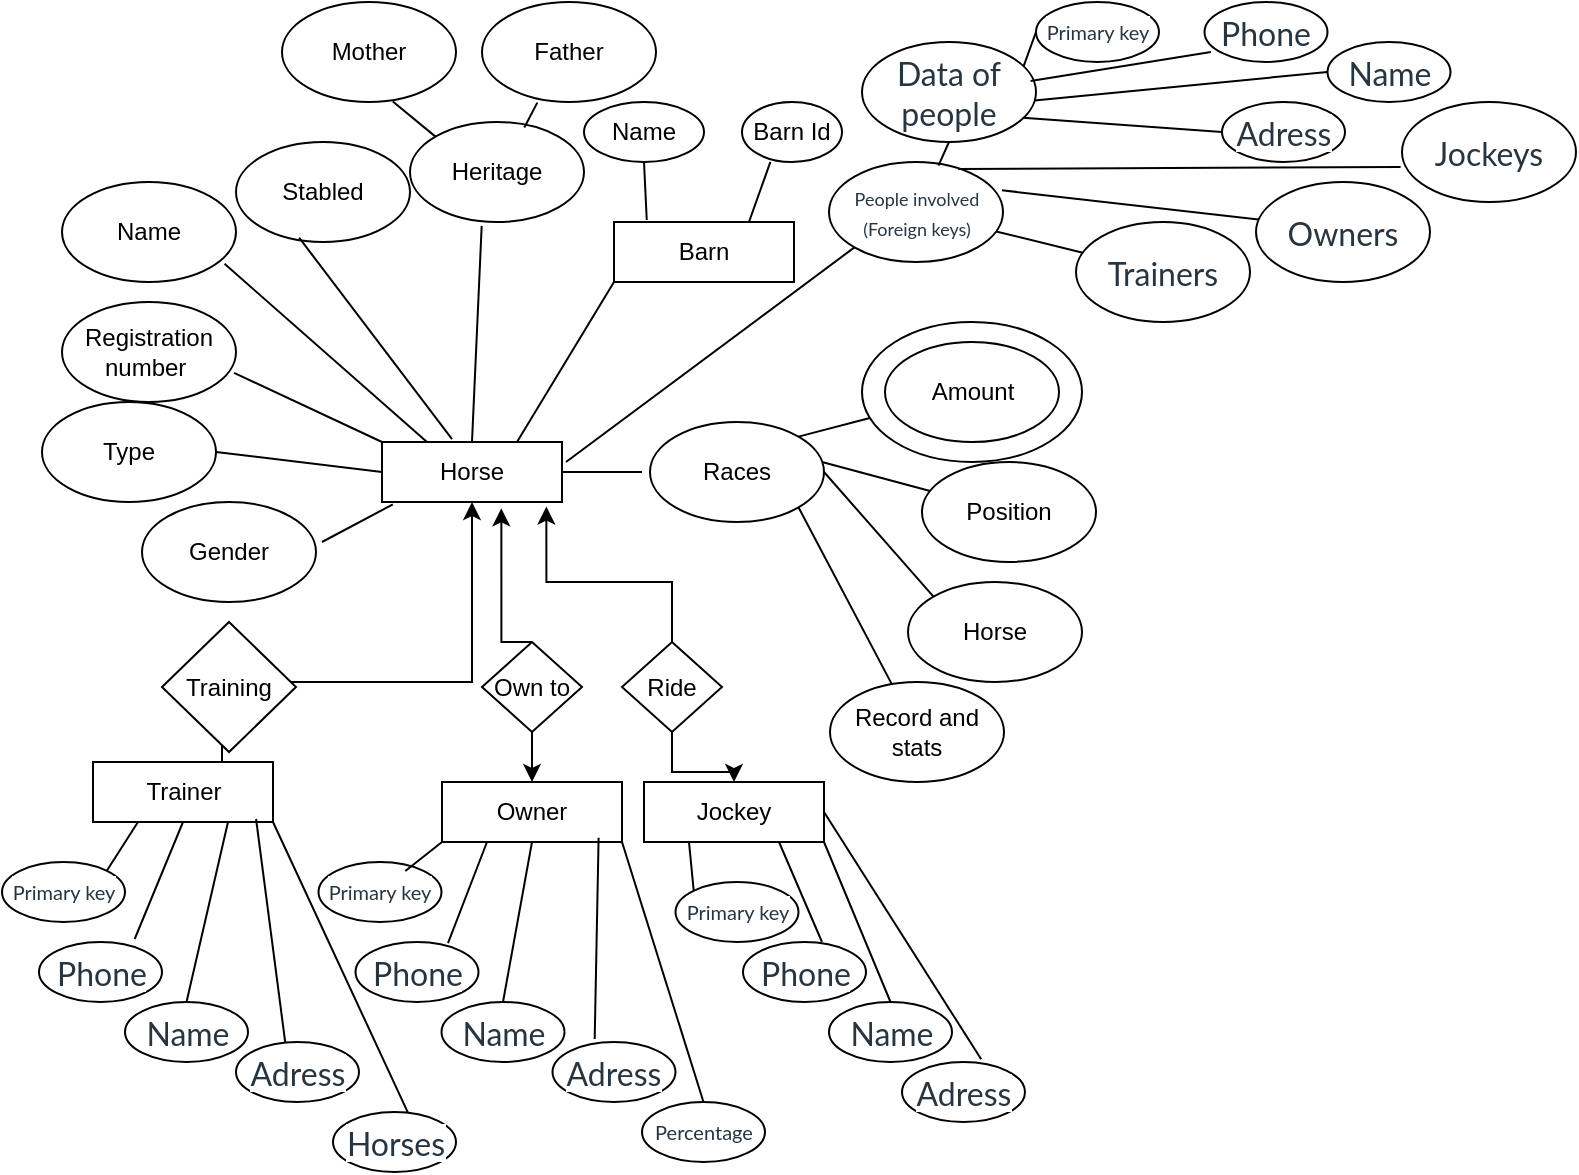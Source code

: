 <mxfile version="28.2.4">
  <diagram name="Page-1" id="LZUe1-znOdfvzBwdCiAk">
    <mxGraphModel dx="1235" dy="760" grid="1" gridSize="10" guides="1" tooltips="1" connect="1" arrows="1" fold="1" page="1" pageScale="1" pageWidth="827" pageHeight="1169" math="0" shadow="0">
      <root>
        <mxCell id="0" />
        <mxCell id="1" parent="0" />
        <mxCell id="oCExeXO8_PA0Ds2FLqin-16" value="Horse" style="rounded=0;whiteSpace=wrap;html=1;" vertex="1" parent="1">
          <mxGeometry x="190" y="220" width="90" height="30" as="geometry" />
        </mxCell>
        <mxCell id="oCExeXO8_PA0Ds2FLqin-17" value="Registration number&amp;nbsp;" style="ellipse;whiteSpace=wrap;html=1;" vertex="1" parent="1">
          <mxGeometry x="30" y="150" width="87" height="50" as="geometry" />
        </mxCell>
        <mxCell id="oCExeXO8_PA0Ds2FLqin-21" value="Type" style="ellipse;whiteSpace=wrap;html=1;" vertex="1" parent="1">
          <mxGeometry x="20" y="200" width="87" height="50" as="geometry" />
        </mxCell>
        <mxCell id="oCExeXO8_PA0Ds2FLqin-22" value="Name" style="ellipse;whiteSpace=wrap;html=1;" vertex="1" parent="1">
          <mxGeometry x="30" y="90" width="87" height="50" as="geometry" />
        </mxCell>
        <mxCell id="oCExeXO8_PA0Ds2FLqin-23" value="Gender" style="ellipse;whiteSpace=wrap;html=1;" vertex="1" parent="1">
          <mxGeometry x="70" y="250" width="87" height="50" as="geometry" />
        </mxCell>
        <mxCell id="oCExeXO8_PA0Ds2FLqin-26" value="Heritage" style="ellipse;whiteSpace=wrap;html=1;" vertex="1" parent="1">
          <mxGeometry x="204" y="60" width="87" height="50" as="geometry" />
        </mxCell>
        <mxCell id="oCExeXO8_PA0Ds2FLqin-67" value="" style="edgeStyle=orthogonalEdgeStyle;rounded=0;orthogonalLoop=1;jettySize=auto;html=1;entryX=0.5;entryY=1;entryDx=0;entryDy=0;" edge="1" parent="1" source="oCExeXO8_PA0Ds2FLqin-27" target="oCExeXO8_PA0Ds2FLqin-16">
          <mxGeometry relative="1" as="geometry">
            <Array as="points">
              <mxPoint x="110" y="340" />
              <mxPoint x="235" y="340" />
            </Array>
          </mxGeometry>
        </mxCell>
        <mxCell id="oCExeXO8_PA0Ds2FLqin-27" value="Trainer" style="rounded=0;whiteSpace=wrap;html=1;" vertex="1" parent="1">
          <mxGeometry x="45.5" y="380" width="90" height="30" as="geometry" />
        </mxCell>
        <mxCell id="oCExeXO8_PA0Ds2FLqin-28" value="Mother" style="ellipse;whiteSpace=wrap;html=1;" vertex="1" parent="1">
          <mxGeometry x="140" width="87" height="50" as="geometry" />
        </mxCell>
        <mxCell id="oCExeXO8_PA0Ds2FLqin-29" value="Father" style="ellipse;whiteSpace=wrap;html=1;" vertex="1" parent="1">
          <mxGeometry x="240" width="87" height="50" as="geometry" />
        </mxCell>
        <mxCell id="oCExeXO8_PA0Ds2FLqin-30" value="Stabled" style="ellipse;whiteSpace=wrap;html=1;" vertex="1" parent="1">
          <mxGeometry x="117" y="70" width="87" height="50" as="geometry" />
        </mxCell>
        <mxCell id="oCExeXO8_PA0Ds2FLqin-32" value="Name" style="ellipse;whiteSpace=wrap;html=1;" vertex="1" parent="1">
          <mxGeometry x="291" y="50" width="60" height="30" as="geometry" />
        </mxCell>
        <mxCell id="oCExeXO8_PA0Ds2FLqin-33" value="Barn Id" style="ellipse;whiteSpace=wrap;html=1;" vertex="1" parent="1">
          <mxGeometry x="370" y="50" width="50" height="30" as="geometry" />
        </mxCell>
        <mxCell id="oCExeXO8_PA0Ds2FLqin-34" value="&lt;span style=&quot;color: rgb(39, 53, 64); font-family: &amp;quot;Lato Extended&amp;quot;, Lato, &amp;quot;Helvetica Neue&amp;quot;, Helvetica, Arial, sans-serif; text-align: start; background-color: rgb(255, 255, 255); line-height: 0%;&quot;&gt;&lt;font style=&quot;font-size: 9px;&quot;&gt;People involved (Foreign keys)&lt;/font&gt;&lt;/span&gt;" style="ellipse;whiteSpace=wrap;html=1;" vertex="1" parent="1">
          <mxGeometry x="413.5" y="80" width="87" height="50" as="geometry" />
        </mxCell>
        <mxCell id="oCExeXO8_PA0Ds2FLqin-35" value="&lt;span style=&quot;color: rgb(39, 53, 64); font-family: &amp;quot;Lato Extended&amp;quot;, Lato, &amp;quot;Helvetica Neue&amp;quot;, Helvetica, Arial, sans-serif; font-size: 16px; text-align: start; background-color: rgb(255, 255, 255);&quot;&gt;Jockeys&lt;/span&gt;" style="ellipse;whiteSpace=wrap;html=1;" vertex="1" parent="1">
          <mxGeometry x="700" y="50" width="87" height="50" as="geometry" />
        </mxCell>
        <mxCell id="oCExeXO8_PA0Ds2FLqin-36" value="&lt;span style=&quot;color: rgb(39, 53, 64); font-family: &amp;quot;Lato Extended&amp;quot;, Lato, &amp;quot;Helvetica Neue&amp;quot;, Helvetica, Arial, sans-serif; font-size: 16px; text-align: start; background-color: rgb(255, 255, 255);&quot;&gt;Owners&lt;/span&gt;" style="ellipse;whiteSpace=wrap;html=1;" vertex="1" parent="1">
          <mxGeometry x="627" y="90" width="87" height="50" as="geometry" />
        </mxCell>
        <mxCell id="oCExeXO8_PA0Ds2FLqin-37" value="&lt;span style=&quot;color: rgb(39, 53, 64); font-family: &amp;quot;Lato Extended&amp;quot;, Lato, &amp;quot;Helvetica Neue&amp;quot;, Helvetica, Arial, sans-serif; font-size: 16px; text-align: start; background-color: rgb(255, 255, 255);&quot;&gt;Trainers&lt;/span&gt;" style="ellipse;whiteSpace=wrap;html=1;" vertex="1" parent="1">
          <mxGeometry x="537" y="110" width="87" height="50" as="geometry" />
        </mxCell>
        <mxCell id="oCExeXO8_PA0Ds2FLqin-38" value="&lt;span style=&quot;color: rgb(39, 53, 64); font-family: &amp;quot;Lato Extended&amp;quot;, Lato, &amp;quot;Helvetica Neue&amp;quot;, Helvetica, Arial, sans-serif; font-size: 16px; text-align: start; background-color: rgb(255, 255, 255);&quot;&gt;Data of people&lt;/span&gt;" style="ellipse;whiteSpace=wrap;html=1;" vertex="1" parent="1">
          <mxGeometry x="430" y="20" width="87" height="50" as="geometry" />
        </mxCell>
        <mxCell id="oCExeXO8_PA0Ds2FLqin-40" value="" style="endArrow=none;html=1;rounded=0;entryX=0.06;entryY=1.04;entryDx=0;entryDy=0;entryPerimeter=0;" edge="1" parent="1" target="oCExeXO8_PA0Ds2FLqin-16">
          <mxGeometry width="50" height="50" relative="1" as="geometry">
            <mxPoint x="160" y="270" as="sourcePoint" />
            <mxPoint x="230" y="270" as="targetPoint" />
          </mxGeometry>
        </mxCell>
        <mxCell id="oCExeXO8_PA0Ds2FLqin-41" value="" style="endArrow=none;html=1;rounded=0;entryX=0;entryY=0.5;entryDx=0;entryDy=0;exitX=1;exitY=0.5;exitDx=0;exitDy=0;" edge="1" parent="1" source="oCExeXO8_PA0Ds2FLqin-21" target="oCExeXO8_PA0Ds2FLqin-16">
          <mxGeometry width="50" height="50" relative="1" as="geometry">
            <mxPoint x="170" y="280" as="sourcePoint" />
            <mxPoint x="205" y="261" as="targetPoint" />
          </mxGeometry>
        </mxCell>
        <mxCell id="oCExeXO8_PA0Ds2FLqin-42" value="" style="endArrow=none;html=1;rounded=0;entryX=0;entryY=0;entryDx=0;entryDy=0;exitX=0.989;exitY=0.708;exitDx=0;exitDy=0;exitPerimeter=0;" edge="1" parent="1" source="oCExeXO8_PA0Ds2FLqin-17" target="oCExeXO8_PA0Ds2FLqin-16">
          <mxGeometry width="50" height="50" relative="1" as="geometry">
            <mxPoint x="117" y="235" as="sourcePoint" />
            <mxPoint x="200" y="245" as="targetPoint" />
          </mxGeometry>
        </mxCell>
        <mxCell id="oCExeXO8_PA0Ds2FLqin-43" value="" style="endArrow=none;html=1;rounded=0;entryX=0.25;entryY=0;entryDx=0;entryDy=0;exitX=0.934;exitY=0.818;exitDx=0;exitDy=0;exitPerimeter=0;" edge="1" parent="1" source="oCExeXO8_PA0Ds2FLqin-22" target="oCExeXO8_PA0Ds2FLqin-16">
          <mxGeometry width="50" height="50" relative="1" as="geometry">
            <mxPoint x="126" y="195" as="sourcePoint" />
            <mxPoint x="200" y="230" as="targetPoint" />
          </mxGeometry>
        </mxCell>
        <mxCell id="oCExeXO8_PA0Ds2FLqin-44" value="" style="endArrow=none;html=1;rounded=0;entryX=0.389;entryY=-0.047;entryDx=0;entryDy=0;exitX=0.363;exitY=0.957;exitDx=0;exitDy=0;exitPerimeter=0;entryPerimeter=0;" edge="1" parent="1" source="oCExeXO8_PA0Ds2FLqin-30" target="oCExeXO8_PA0Ds2FLqin-16">
          <mxGeometry width="50" height="50" relative="1" as="geometry">
            <mxPoint x="121" y="141" as="sourcePoint" />
            <mxPoint x="223" y="230" as="targetPoint" />
          </mxGeometry>
        </mxCell>
        <mxCell id="oCExeXO8_PA0Ds2FLqin-45" value="" style="endArrow=none;html=1;rounded=0;entryX=0.5;entryY=0;entryDx=0;entryDy=0;exitX=0.412;exitY=1.039;exitDx=0;exitDy=0;exitPerimeter=0;" edge="1" parent="1" source="oCExeXO8_PA0Ds2FLqin-26" target="oCExeXO8_PA0Ds2FLqin-16">
          <mxGeometry width="50" height="50" relative="1" as="geometry">
            <mxPoint x="159" y="128" as="sourcePoint" />
            <mxPoint x="235" y="229" as="targetPoint" />
          </mxGeometry>
        </mxCell>
        <mxCell id="oCExeXO8_PA0Ds2FLqin-47" value="" style="endArrow=none;html=1;rounded=0;entryX=0.637;entryY=0.994;entryDx=0;entryDy=0;exitX=0;exitY=0;exitDx=0;exitDy=0;entryPerimeter=0;" edge="1" parent="1" source="oCExeXO8_PA0Ds2FLqin-26" target="oCExeXO8_PA0Ds2FLqin-28">
          <mxGeometry width="50" height="50" relative="1" as="geometry">
            <mxPoint x="250" y="122" as="sourcePoint" />
            <mxPoint x="245" y="230" as="targetPoint" />
          </mxGeometry>
        </mxCell>
        <mxCell id="oCExeXO8_PA0Ds2FLqin-48" value="" style="endArrow=none;html=1;rounded=0;entryX=0.318;entryY=1.006;entryDx=0;entryDy=0;exitX=0.657;exitY=0.055;exitDx=0;exitDy=0;entryPerimeter=0;exitPerimeter=0;" edge="1" parent="1" source="oCExeXO8_PA0Ds2FLqin-26" target="oCExeXO8_PA0Ds2FLqin-29">
          <mxGeometry width="50" height="50" relative="1" as="geometry">
            <mxPoint x="227" y="77" as="sourcePoint" />
            <mxPoint x="205" y="60" as="targetPoint" />
          </mxGeometry>
        </mxCell>
        <mxCell id="oCExeXO8_PA0Ds2FLqin-49" value="" style="endArrow=none;html=1;rounded=0;entryX=0.629;entryY=0.037;entryDx=0;entryDy=0;exitX=0.5;exitY=1;exitDx=0;exitDy=0;entryPerimeter=0;" edge="1" parent="1" source="oCExeXO8_PA0Ds2FLqin-38" target="oCExeXO8_PA0Ds2FLqin-34">
          <mxGeometry width="50" height="50" relative="1" as="geometry">
            <mxPoint x="271" y="73" as="sourcePoint" />
            <mxPoint x="278" y="60" as="targetPoint" />
          </mxGeometry>
        </mxCell>
        <mxCell id="oCExeXO8_PA0Ds2FLqin-50" value="" style="endArrow=none;html=1;rounded=0;entryX=0.742;entryY=0.07;entryDx=0;entryDy=0;exitX=-0.008;exitY=0.65;exitDx=0;exitDy=0;entryPerimeter=0;exitPerimeter=0;" edge="1" parent="1" source="oCExeXO8_PA0Ds2FLqin-35" target="oCExeXO8_PA0Ds2FLqin-34">
          <mxGeometry width="50" height="50" relative="1" as="geometry">
            <mxPoint x="440" y="70" as="sourcePoint" />
            <mxPoint x="451" y="89" as="targetPoint" />
          </mxGeometry>
        </mxCell>
        <mxCell id="oCExeXO8_PA0Ds2FLqin-51" value="" style="endArrow=none;html=1;rounded=0;entryX=0.994;entryY=0.283;entryDx=0;entryDy=0;exitX=0.014;exitY=0.374;exitDx=0;exitDy=0;entryPerimeter=0;exitPerimeter=0;" edge="1" parent="1" source="oCExeXO8_PA0Ds2FLqin-36" target="oCExeXO8_PA0Ds2FLqin-34">
          <mxGeometry width="50" height="50" relative="1" as="geometry">
            <mxPoint x="497" y="69" as="sourcePoint" />
            <mxPoint x="488" y="94" as="targetPoint" />
          </mxGeometry>
        </mxCell>
        <mxCell id="oCExeXO8_PA0Ds2FLqin-52" value="" style="endArrow=none;html=1;rounded=0;" edge="1" parent="1" source="oCExeXO8_PA0Ds2FLqin-37" target="oCExeXO8_PA0Ds2FLqin-34">
          <mxGeometry width="50" height="50" relative="1" as="geometry">
            <mxPoint x="559" y="83" as="sourcePoint" />
            <mxPoint x="510" y="104" as="targetPoint" />
          </mxGeometry>
        </mxCell>
        <mxCell id="oCExeXO8_PA0Ds2FLqin-53" value="&lt;span style=&quot;color: rgb(39, 53, 64); font-family: &amp;quot;Lato Extended&amp;quot;, Lato, &amp;quot;Helvetica Neue&amp;quot;, Helvetica, Arial, sans-serif; font-size: 16px; text-align: start; background-color: rgb(255, 255, 255);&quot;&gt;Phone&lt;/span&gt;" style="ellipse;whiteSpace=wrap;html=1;" vertex="1" parent="1">
          <mxGeometry x="601.25" width="61.5" height="30" as="geometry" />
        </mxCell>
        <mxCell id="oCExeXO8_PA0Ds2FLqin-54" value="&lt;span style=&quot;color: rgb(39, 53, 64); font-family: &amp;quot;Lato Extended&amp;quot;, Lato, &amp;quot;Helvetica Neue&amp;quot;, Helvetica, Arial, sans-serif; font-size: 16px; text-align: start; background-color: rgb(255, 255, 255);&quot;&gt;Name&lt;/span&gt;" style="ellipse;whiteSpace=wrap;html=1;" vertex="1" parent="1">
          <mxGeometry x="662.75" y="20" width="61.5" height="30" as="geometry" />
        </mxCell>
        <mxCell id="oCExeXO8_PA0Ds2FLqin-55" value="&lt;span style=&quot;color: rgb(39, 53, 64); font-family: &amp;quot;Lato Extended&amp;quot;, Lato, &amp;quot;Helvetica Neue&amp;quot;, Helvetica, Arial, sans-serif; font-size: 16px; text-align: start; background-color: rgb(255, 255, 255);&quot;&gt;Adress&lt;/span&gt;" style="ellipse;whiteSpace=wrap;html=1;" vertex="1" parent="1">
          <mxGeometry x="610" y="50" width="61.5" height="30" as="geometry" />
        </mxCell>
        <mxCell id="oCExeXO8_PA0Ds2FLqin-56" value="&lt;span style=&quot;color: rgb(39, 53, 64); font-family: &amp;quot;Lato Extended&amp;quot;, Lato, &amp;quot;Helvetica Neue&amp;quot;, Helvetica, Arial, sans-serif; text-align: start; background-color: rgb(255, 255, 255);&quot;&gt;&lt;font style=&quot;font-size: 10px;&quot;&gt;Primary key&lt;/font&gt;&lt;/span&gt;" style="ellipse;whiteSpace=wrap;html=1;" vertex="1" parent="1">
          <mxGeometry x="517" width="61.5" height="30" as="geometry" />
        </mxCell>
        <mxCell id="oCExeXO8_PA0Ds2FLqin-57" value="" style="endArrow=none;html=1;rounded=0;entryX=0.929;entryY=0.241;entryDx=0;entryDy=0;exitX=0;exitY=0.5;exitDx=0;exitDy=0;entryPerimeter=0;" edge="1" parent="1" source="oCExeXO8_PA0Ds2FLqin-56" target="oCExeXO8_PA0Ds2FLqin-38">
          <mxGeometry width="50" height="50" relative="1" as="geometry">
            <mxPoint x="709" y="93" as="sourcePoint" />
            <mxPoint x="488" y="93" as="targetPoint" />
          </mxGeometry>
        </mxCell>
        <mxCell id="oCExeXO8_PA0Ds2FLqin-58" value="" style="endArrow=none;html=1;rounded=0;entryX=0.969;entryY=0.39;entryDx=0;entryDy=0;exitX=0.052;exitY=0.835;exitDx=0;exitDy=0;entryPerimeter=0;exitPerimeter=0;" edge="1" parent="1" source="oCExeXO8_PA0Ds2FLqin-53" target="oCExeXO8_PA0Ds2FLqin-38">
          <mxGeometry width="50" height="50" relative="1" as="geometry">
            <mxPoint x="527" y="25" as="sourcePoint" />
            <mxPoint x="521" y="42" as="targetPoint" />
          </mxGeometry>
        </mxCell>
        <mxCell id="oCExeXO8_PA0Ds2FLqin-59" value="" style="endArrow=none;html=1;rounded=0;entryX=0.991;entryY=0.585;entryDx=0;entryDy=0;exitX=0;exitY=0.5;exitDx=0;exitDy=0;entryPerimeter=0;" edge="1" parent="1" source="oCExeXO8_PA0Ds2FLqin-54" target="oCExeXO8_PA0Ds2FLqin-38">
          <mxGeometry width="50" height="50" relative="1" as="geometry">
            <mxPoint x="614" y="35" as="sourcePoint" />
            <mxPoint x="524" y="50" as="targetPoint" />
          </mxGeometry>
        </mxCell>
        <mxCell id="oCExeXO8_PA0Ds2FLqin-60" value="" style="endArrow=none;html=1;rounded=0;entryX=0.924;entryY=0.757;entryDx=0;entryDy=0;exitX=0;exitY=0.5;exitDx=0;exitDy=0;entryPerimeter=0;" edge="1" parent="1" source="oCExeXO8_PA0Ds2FLqin-55" target="oCExeXO8_PA0Ds2FLqin-38">
          <mxGeometry width="50" height="50" relative="1" as="geometry">
            <mxPoint x="673" y="45" as="sourcePoint" />
            <mxPoint x="526" y="59" as="targetPoint" />
          </mxGeometry>
        </mxCell>
        <mxCell id="oCExeXO8_PA0Ds2FLqin-61" value="&lt;span style=&quot;color: rgb(39, 53, 64); font-family: &amp;quot;Lato Extended&amp;quot;, Lato, &amp;quot;Helvetica Neue&amp;quot;, Helvetica, Arial, sans-serif; text-align: start; background-color: rgb(255, 255, 255);&quot;&gt;&lt;font style=&quot;font-size: 10px;&quot;&gt;Primary key&lt;/font&gt;&lt;/span&gt;" style="ellipse;whiteSpace=wrap;html=1;" vertex="1" parent="1">
          <mxGeometry y="430" width="61.5" height="30" as="geometry" />
        </mxCell>
        <mxCell id="oCExeXO8_PA0Ds2FLqin-62" value="&lt;span style=&quot;color: rgb(39, 53, 64); font-family: &amp;quot;Lato Extended&amp;quot;, Lato, &amp;quot;Helvetica Neue&amp;quot;, Helvetica, Arial, sans-serif; font-size: 16px; text-align: start; background-color: rgb(255, 255, 255);&quot;&gt;Phone&lt;/span&gt;" style="ellipse;whiteSpace=wrap;html=1;" vertex="1" parent="1">
          <mxGeometry x="18.5" y="470" width="61.5" height="30" as="geometry" />
        </mxCell>
        <mxCell id="oCExeXO8_PA0Ds2FLqin-63" value="&lt;span style=&quot;color: rgb(39, 53, 64); font-family: &amp;quot;Lato Extended&amp;quot;, Lato, &amp;quot;Helvetica Neue&amp;quot;, Helvetica, Arial, sans-serif; font-size: 16px; text-align: start; background-color: rgb(255, 255, 255);&quot;&gt;Name&lt;/span&gt;" style="ellipse;whiteSpace=wrap;html=1;" vertex="1" parent="1">
          <mxGeometry x="61.5" y="500" width="61.5" height="30" as="geometry" />
        </mxCell>
        <mxCell id="oCExeXO8_PA0Ds2FLqin-64" value="&lt;span style=&quot;color: rgb(39, 53, 64); font-family: &amp;quot;Lato Extended&amp;quot;, Lato, &amp;quot;Helvetica Neue&amp;quot;, Helvetica, Arial, sans-serif; font-size: 16px; text-align: start; background-color: rgb(255, 255, 255);&quot;&gt;Adress&lt;/span&gt;" style="ellipse;whiteSpace=wrap;html=1;" vertex="1" parent="1">
          <mxGeometry x="117" y="520" width="61.5" height="30" as="geometry" />
        </mxCell>
        <mxCell id="oCExeXO8_PA0Ds2FLqin-66" value="Training" style="rhombus;whiteSpace=wrap;html=1;rounded=0;" vertex="1" parent="1">
          <mxGeometry x="80" y="310" width="67" height="65" as="geometry" />
        </mxCell>
        <mxCell id="oCExeXO8_PA0Ds2FLqin-69" value="&lt;span style=&quot;color: rgb(39, 53, 64); font-family: &amp;quot;Lato Extended&amp;quot;, Lato, &amp;quot;Helvetica Neue&amp;quot;, Helvetica, Arial, sans-serif; text-align: start; background-color: rgb(255, 255, 255);&quot;&gt;&lt;font style=&quot;font-size: 10px;&quot;&gt;Primary key&lt;/font&gt;&lt;/span&gt;" style="ellipse;whiteSpace=wrap;html=1;" vertex="1" parent="1">
          <mxGeometry x="158.25" y="430" width="61.5" height="30" as="geometry" />
        </mxCell>
        <mxCell id="oCExeXO8_PA0Ds2FLqin-70" value="&lt;span style=&quot;color: rgb(39, 53, 64); font-family: &amp;quot;Lato Extended&amp;quot;, Lato, &amp;quot;Helvetica Neue&amp;quot;, Helvetica, Arial, sans-serif; font-size: 16px; text-align: start; background-color: rgb(255, 255, 255);&quot;&gt;Phone&lt;/span&gt;" style="ellipse;whiteSpace=wrap;html=1;" vertex="1" parent="1">
          <mxGeometry x="176.75" y="470" width="61.5" height="30" as="geometry" />
        </mxCell>
        <mxCell id="oCExeXO8_PA0Ds2FLqin-71" value="&lt;span style=&quot;color: rgb(39, 53, 64); font-family: &amp;quot;Lato Extended&amp;quot;, Lato, &amp;quot;Helvetica Neue&amp;quot;, Helvetica, Arial, sans-serif; font-size: 16px; text-align: start; background-color: rgb(255, 255, 255);&quot;&gt;Name&lt;/span&gt;" style="ellipse;whiteSpace=wrap;html=1;" vertex="1" parent="1">
          <mxGeometry x="219.75" y="500" width="61.5" height="30" as="geometry" />
        </mxCell>
        <mxCell id="oCExeXO8_PA0Ds2FLqin-72" value="&lt;span style=&quot;color: rgb(39, 53, 64); font-family: &amp;quot;Lato Extended&amp;quot;, Lato, &amp;quot;Helvetica Neue&amp;quot;, Helvetica, Arial, sans-serif; font-size: 16px; text-align: start; background-color: rgb(255, 255, 255);&quot;&gt;Adress&lt;/span&gt;" style="ellipse;whiteSpace=wrap;html=1;" vertex="1" parent="1">
          <mxGeometry x="275.25" y="520" width="61.5" height="30" as="geometry" />
        </mxCell>
        <mxCell id="oCExeXO8_PA0Ds2FLqin-73" value="Owner" style="rounded=0;whiteSpace=wrap;html=1;" vertex="1" parent="1">
          <mxGeometry x="220" y="390" width="90" height="30" as="geometry" />
        </mxCell>
        <mxCell id="oCExeXO8_PA0Ds2FLqin-77" value="" style="edgeStyle=orthogonalEdgeStyle;rounded=0;orthogonalLoop=1;jettySize=auto;html=1;" edge="1" parent="1" source="oCExeXO8_PA0Ds2FLqin-74" target="oCExeXO8_PA0Ds2FLqin-73">
          <mxGeometry relative="1" as="geometry" />
        </mxCell>
        <mxCell id="oCExeXO8_PA0Ds2FLqin-74" value="Own to" style="rhombus;whiteSpace=wrap;html=1;rounded=0;" vertex="1" parent="1">
          <mxGeometry x="240" y="320" width="50" height="45" as="geometry" />
        </mxCell>
        <mxCell id="oCExeXO8_PA0Ds2FLqin-76" value="" style="edgeStyle=orthogonalEdgeStyle;rounded=0;orthogonalLoop=1;jettySize=auto;html=1;entryX=0.663;entryY=1.106;entryDx=0;entryDy=0;exitX=0.5;exitY=0;exitDx=0;exitDy=0;entryPerimeter=0;" edge="1" parent="1" source="oCExeXO8_PA0Ds2FLqin-74" target="oCExeXO8_PA0Ds2FLqin-16">
          <mxGeometry relative="1" as="geometry">
            <mxPoint x="230" y="440" as="sourcePoint" />
            <mxPoint x="355" y="310" as="targetPoint" />
            <Array as="points">
              <mxPoint x="250" y="320" />
            </Array>
          </mxGeometry>
        </mxCell>
        <mxCell id="oCExeXO8_PA0Ds2FLqin-78" value="&lt;div style=&quot;text-align: start;&quot;&gt;&lt;font style=&quot;font-size: 10px;&quot; face=&quot;Lato Extended, Lato, Helvetica Neue, Helvetica, Arial, sans-serif&quot; color=&quot;#273540&quot;&gt;&lt;span style=&quot;background-color: rgb(255, 255, 255);&quot;&gt;Percentage&lt;/span&gt;&lt;/font&gt;&lt;/div&gt;" style="ellipse;whiteSpace=wrap;html=1;" vertex="1" parent="1">
          <mxGeometry x="320" y="550" width="61.5" height="30" as="geometry" />
        </mxCell>
        <mxCell id="oCExeXO8_PA0Ds2FLqin-79" value="" style="endArrow=none;html=1;rounded=0;entryX=0.25;entryY=1;entryDx=0;entryDy=0;exitX=1;exitY=0;exitDx=0;exitDy=0;" edge="1" parent="1" source="oCExeXO8_PA0Ds2FLqin-61" target="oCExeXO8_PA0Ds2FLqin-27">
          <mxGeometry width="50" height="50" relative="1" as="geometry">
            <mxPoint x="170" y="280" as="sourcePoint" />
            <mxPoint x="205" y="261" as="targetPoint" />
          </mxGeometry>
        </mxCell>
        <mxCell id="oCExeXO8_PA0Ds2FLqin-80" value="" style="endArrow=none;html=1;rounded=0;entryX=0.5;entryY=1;entryDx=0;entryDy=0;exitX=0.778;exitY=-0.05;exitDx=0;exitDy=0;exitPerimeter=0;" edge="1" parent="1" source="oCExeXO8_PA0Ds2FLqin-62" target="oCExeXO8_PA0Ds2FLqin-27">
          <mxGeometry width="50" height="50" relative="1" as="geometry">
            <mxPoint x="62" y="444" as="sourcePoint" />
            <mxPoint x="78" y="420" as="targetPoint" />
          </mxGeometry>
        </mxCell>
        <mxCell id="oCExeXO8_PA0Ds2FLqin-81" value="" style="endArrow=none;html=1;rounded=0;entryX=0.75;entryY=1;entryDx=0;entryDy=0;exitX=0.5;exitY=0;exitDx=0;exitDy=0;" edge="1" parent="1" source="oCExeXO8_PA0Ds2FLqin-63" target="oCExeXO8_PA0Ds2FLqin-27">
          <mxGeometry width="50" height="50" relative="1" as="geometry">
            <mxPoint x="100" y="490" as="sourcePoint" />
            <mxPoint x="101" y="420" as="targetPoint" />
          </mxGeometry>
        </mxCell>
        <mxCell id="oCExeXO8_PA0Ds2FLqin-82" value="" style="endArrow=none;html=1;rounded=0;entryX=0.906;entryY=0.95;entryDx=0;entryDy=0;exitX=0.401;exitY=0.017;exitDx=0;exitDy=0;entryPerimeter=0;exitPerimeter=0;" edge="1" parent="1" source="oCExeXO8_PA0Ds2FLqin-64" target="oCExeXO8_PA0Ds2FLqin-27">
          <mxGeometry width="50" height="50" relative="1" as="geometry">
            <mxPoint x="102" y="510" as="sourcePoint" />
            <mxPoint x="123" y="420" as="targetPoint" />
          </mxGeometry>
        </mxCell>
        <mxCell id="oCExeXO8_PA0Ds2FLqin-83" value="" style="endArrow=none;html=1;rounded=0;entryX=0;entryY=1;entryDx=0;entryDy=0;exitX=0.706;exitY=0.15;exitDx=0;exitDy=0;exitPerimeter=0;" edge="1" parent="1" source="oCExeXO8_PA0Ds2FLqin-69" target="oCExeXO8_PA0Ds2FLqin-73">
          <mxGeometry width="50" height="50" relative="1" as="geometry">
            <mxPoint x="210" y="430" as="sourcePoint" />
            <mxPoint x="137" y="419" as="targetPoint" />
          </mxGeometry>
        </mxCell>
        <mxCell id="oCExeXO8_PA0Ds2FLqin-84" value="" style="endArrow=none;html=1;rounded=0;entryX=0.25;entryY=1;entryDx=0;entryDy=0;exitX=0.752;exitY=0.017;exitDx=0;exitDy=0;exitPerimeter=0;" edge="1" parent="1" source="oCExeXO8_PA0Ds2FLqin-70" target="oCExeXO8_PA0Ds2FLqin-73">
          <mxGeometry width="50" height="50" relative="1" as="geometry">
            <mxPoint x="212" y="445" as="sourcePoint" />
            <mxPoint x="230" y="430" as="targetPoint" />
          </mxGeometry>
        </mxCell>
        <mxCell id="oCExeXO8_PA0Ds2FLqin-85" value="" style="endArrow=none;html=1;rounded=0;entryX=0.5;entryY=1;entryDx=0;entryDy=0;exitX=0.5;exitY=0;exitDx=0;exitDy=0;" edge="1" parent="1" source="oCExeXO8_PA0Ds2FLqin-71" target="oCExeXO8_PA0Ds2FLqin-73">
          <mxGeometry width="50" height="50" relative="1" as="geometry">
            <mxPoint x="233" y="481" as="sourcePoint" />
            <mxPoint x="253" y="430" as="targetPoint" />
          </mxGeometry>
        </mxCell>
        <mxCell id="oCExeXO8_PA0Ds2FLqin-86" value="" style="endArrow=none;html=1;rounded=0;entryX=0.87;entryY=0.928;entryDx=0;entryDy=0;exitX=0.343;exitY=-0.05;exitDx=0;exitDy=0;entryPerimeter=0;exitPerimeter=0;" edge="1" parent="1" source="oCExeXO8_PA0Ds2FLqin-72" target="oCExeXO8_PA0Ds2FLqin-73">
          <mxGeometry width="50" height="50" relative="1" as="geometry">
            <mxPoint x="261" y="510" as="sourcePoint" />
            <mxPoint x="275" y="430" as="targetPoint" />
          </mxGeometry>
        </mxCell>
        <mxCell id="oCExeXO8_PA0Ds2FLqin-87" value="" style="endArrow=none;html=1;rounded=0;entryX=1;entryY=1;entryDx=0;entryDy=0;exitX=0.5;exitY=0;exitDx=0;exitDy=0;" edge="1" parent="1" source="oCExeXO8_PA0Ds2FLqin-78" target="oCExeXO8_PA0Ds2FLqin-73">
          <mxGeometry width="50" height="50" relative="1" as="geometry">
            <mxPoint x="306" y="529" as="sourcePoint" />
            <mxPoint x="308" y="428" as="targetPoint" />
          </mxGeometry>
        </mxCell>
        <mxCell id="oCExeXO8_PA0Ds2FLqin-88" value="&lt;span style=&quot;color: rgb(39, 53, 64); font-family: &amp;quot;Lato Extended&amp;quot;, Lato, &amp;quot;Helvetica Neue&amp;quot;, Helvetica, Arial, sans-serif; font-size: 16px; text-align: start; background-color: rgb(255, 255, 255);&quot;&gt;Horses&lt;/span&gt;" style="ellipse;whiteSpace=wrap;html=1;" vertex="1" parent="1">
          <mxGeometry x="165.5" y="555" width="61.5" height="30" as="geometry" />
        </mxCell>
        <mxCell id="oCExeXO8_PA0Ds2FLqin-89" value="" style="endArrow=none;html=1;rounded=0;entryX=1;entryY=1;entryDx=0;entryDy=0;exitX=0.611;exitY=0.018;exitDx=0;exitDy=0;exitPerimeter=0;" edge="1" parent="1" source="oCExeXO8_PA0Ds2FLqin-88" target="oCExeXO8_PA0Ds2FLqin-27">
          <mxGeometry width="50" height="50" relative="1" as="geometry">
            <mxPoint x="152" y="531" as="sourcePoint" />
            <mxPoint x="137" y="419" as="targetPoint" />
          </mxGeometry>
        </mxCell>
        <mxCell id="oCExeXO8_PA0Ds2FLqin-91" value="Barn" style="rounded=0;whiteSpace=wrap;html=1;" vertex="1" parent="1">
          <mxGeometry x="306" y="110" width="90" height="30" as="geometry" />
        </mxCell>
        <mxCell id="oCExeXO8_PA0Ds2FLqin-92" value="" style="endArrow=none;html=1;rounded=0;entryX=0.5;entryY=1;entryDx=0;entryDy=0;exitX=0.182;exitY=-0.033;exitDx=0;exitDy=0;exitPerimeter=0;" edge="1" parent="1" source="oCExeXO8_PA0Ds2FLqin-91" target="oCExeXO8_PA0Ds2FLqin-32">
          <mxGeometry width="50" height="50" relative="1" as="geometry">
            <mxPoint x="303.48" y="98.1" as="sourcePoint" />
            <mxPoint x="278" y="60" as="targetPoint" />
          </mxGeometry>
        </mxCell>
        <mxCell id="oCExeXO8_PA0Ds2FLqin-93" value="" style="endArrow=none;html=1;rounded=0;entryX=0.284;entryY=0.997;entryDx=0;entryDy=0;exitX=0.75;exitY=0;exitDx=0;exitDy=0;entryPerimeter=0;" edge="1" parent="1" source="oCExeXO8_PA0Ds2FLqin-91" target="oCExeXO8_PA0Ds2FLqin-33">
          <mxGeometry width="50" height="50" relative="1" as="geometry">
            <mxPoint x="381" y="100" as="sourcePoint" />
            <mxPoint x="331" y="90" as="targetPoint" />
          </mxGeometry>
        </mxCell>
        <mxCell id="oCExeXO8_PA0Ds2FLqin-94" value="" style="endArrow=none;html=1;rounded=0;entryX=0.75;entryY=0;entryDx=0;entryDy=0;exitX=0;exitY=1;exitDx=0;exitDy=0;" edge="1" parent="1" source="oCExeXO8_PA0Ds2FLqin-91" target="oCExeXO8_PA0Ds2FLqin-16">
          <mxGeometry width="50" height="50" relative="1" as="geometry">
            <mxPoint x="291" y="150" as="sourcePoint" />
            <mxPoint x="245" y="230" as="targetPoint" />
          </mxGeometry>
        </mxCell>
        <mxCell id="oCExeXO8_PA0Ds2FLqin-95" value="" style="ellipse;whiteSpace=wrap;html=1;" vertex="1" parent="1">
          <mxGeometry x="430" y="160" width="110" height="70" as="geometry" />
        </mxCell>
        <mxCell id="oCExeXO8_PA0Ds2FLqin-96" value="Amount" style="ellipse;whiteSpace=wrap;html=1;" vertex="1" parent="1">
          <mxGeometry x="441.5" y="170" width="87" height="50" as="geometry" />
        </mxCell>
        <mxCell id="oCExeXO8_PA0Ds2FLqin-97" value="Races" style="ellipse;whiteSpace=wrap;html=1;" vertex="1" parent="1">
          <mxGeometry x="324" y="210" width="87" height="50" as="geometry" />
        </mxCell>
        <mxCell id="oCExeXO8_PA0Ds2FLqin-98" value="Position" style="ellipse;whiteSpace=wrap;html=1;" vertex="1" parent="1">
          <mxGeometry x="460" y="230" width="87" height="50" as="geometry" />
        </mxCell>
        <mxCell id="oCExeXO8_PA0Ds2FLqin-99" value="Horse" style="ellipse;whiteSpace=wrap;html=1;" vertex="1" parent="1">
          <mxGeometry x="453" y="290" width="87" height="50" as="geometry" />
        </mxCell>
        <mxCell id="oCExeXO8_PA0Ds2FLqin-100" value="" style="endArrow=none;html=1;rounded=0;entryX=0.75;entryY=0;entryDx=0;entryDy=0;exitX=0;exitY=1;exitDx=0;exitDy=0;" edge="1" parent="1" source="oCExeXO8_PA0Ds2FLqin-34">
          <mxGeometry width="50" height="50" relative="1" as="geometry">
            <mxPoint x="330" y="150" as="sourcePoint" />
            <mxPoint x="282" y="230" as="targetPoint" />
          </mxGeometry>
        </mxCell>
        <mxCell id="oCExeXO8_PA0Ds2FLqin-105" value="" style="edgeStyle=orthogonalEdgeStyle;rounded=0;orthogonalLoop=1;jettySize=auto;html=1;entryX=0.913;entryY=1.076;entryDx=0;entryDy=0;entryPerimeter=0;" edge="1" parent="1" source="oCExeXO8_PA0Ds2FLqin-101" target="oCExeXO8_PA0Ds2FLqin-16">
          <mxGeometry relative="1" as="geometry">
            <Array as="points">
              <mxPoint x="335" y="290" />
              <mxPoint x="272" y="290" />
            </Array>
          </mxGeometry>
        </mxCell>
        <mxCell id="oCExeXO8_PA0Ds2FLqin-106" value="" style="edgeStyle=orthogonalEdgeStyle;rounded=0;orthogonalLoop=1;jettySize=auto;html=1;" edge="1" parent="1" source="oCExeXO8_PA0Ds2FLqin-101" target="oCExeXO8_PA0Ds2FLqin-102">
          <mxGeometry relative="1" as="geometry" />
        </mxCell>
        <mxCell id="oCExeXO8_PA0Ds2FLqin-101" value="Ride" style="rhombus;whiteSpace=wrap;html=1;rounded=0;" vertex="1" parent="1">
          <mxGeometry x="310" y="320" width="50" height="45" as="geometry" />
        </mxCell>
        <mxCell id="oCExeXO8_PA0Ds2FLqin-102" value="Jockey" style="rounded=0;whiteSpace=wrap;html=1;" vertex="1" parent="1">
          <mxGeometry x="321" y="390" width="90" height="30" as="geometry" />
        </mxCell>
        <mxCell id="oCExeXO8_PA0Ds2FLqin-107" value="&lt;span style=&quot;color: rgb(39, 53, 64); font-family: &amp;quot;Lato Extended&amp;quot;, Lato, &amp;quot;Helvetica Neue&amp;quot;, Helvetica, Arial, sans-serif; text-align: start; background-color: rgb(255, 255, 255);&quot;&gt;&lt;font style=&quot;font-size: 10px;&quot;&gt;Primary key&lt;/font&gt;&lt;/span&gt;" style="ellipse;whiteSpace=wrap;html=1;" vertex="1" parent="1">
          <mxGeometry x="336.75" y="440" width="61.5" height="30" as="geometry" />
        </mxCell>
        <mxCell id="oCExeXO8_PA0Ds2FLqin-108" value="&lt;span style=&quot;color: rgb(39, 53, 64); font-family: &amp;quot;Lato Extended&amp;quot;, Lato, &amp;quot;Helvetica Neue&amp;quot;, Helvetica, Arial, sans-serif; font-size: 16px; text-align: start; background-color: rgb(255, 255, 255);&quot;&gt;Phone&lt;/span&gt;" style="ellipse;whiteSpace=wrap;html=1;" vertex="1" parent="1">
          <mxGeometry x="370.5" y="470" width="61.5" height="30" as="geometry" />
        </mxCell>
        <mxCell id="oCExeXO8_PA0Ds2FLqin-109" value="&lt;span style=&quot;color: rgb(39, 53, 64); font-family: &amp;quot;Lato Extended&amp;quot;, Lato, &amp;quot;Helvetica Neue&amp;quot;, Helvetica, Arial, sans-serif; font-size: 16px; text-align: start; background-color: rgb(255, 255, 255);&quot;&gt;Name&lt;/span&gt;" style="ellipse;whiteSpace=wrap;html=1;" vertex="1" parent="1">
          <mxGeometry x="413.5" y="500" width="61.5" height="30" as="geometry" />
        </mxCell>
        <mxCell id="oCExeXO8_PA0Ds2FLqin-110" value="&lt;span style=&quot;color: rgb(39, 53, 64); font-family: &amp;quot;Lato Extended&amp;quot;, Lato, &amp;quot;Helvetica Neue&amp;quot;, Helvetica, Arial, sans-serif; font-size: 16px; text-align: start; background-color: rgb(255, 255, 255);&quot;&gt;Adress&lt;/span&gt;" style="ellipse;whiteSpace=wrap;html=1;" vertex="1" parent="1">
          <mxGeometry x="450" y="530" width="61.5" height="30" as="geometry" />
        </mxCell>
        <mxCell id="oCExeXO8_PA0Ds2FLqin-111" value="" style="endArrow=none;html=1;rounded=0;entryX=0.25;entryY=1;entryDx=0;entryDy=0;exitX=0;exitY=0;exitDx=0;exitDy=0;" edge="1" parent="1" source="oCExeXO8_PA0Ds2FLqin-107" target="oCExeXO8_PA0Ds2FLqin-102">
          <mxGeometry width="50" height="50" relative="1" as="geometry">
            <mxPoint x="260" y="501" as="sourcePoint" />
            <mxPoint x="280" y="450" as="targetPoint" />
          </mxGeometry>
        </mxCell>
        <mxCell id="oCExeXO8_PA0Ds2FLqin-112" value="" style="endArrow=none;html=1;rounded=0;entryX=0.75;entryY=1;entryDx=0;entryDy=0;exitX=0.642;exitY=0;exitDx=0;exitDy=0;exitPerimeter=0;" edge="1" parent="1" source="oCExeXO8_PA0Ds2FLqin-108" target="oCExeXO8_PA0Ds2FLqin-102">
          <mxGeometry width="50" height="50" relative="1" as="geometry">
            <mxPoint x="356" y="454" as="sourcePoint" />
            <mxPoint x="354" y="430" as="targetPoint" />
          </mxGeometry>
        </mxCell>
        <mxCell id="oCExeXO8_PA0Ds2FLqin-113" value="" style="endArrow=none;html=1;rounded=0;entryX=1;entryY=1;entryDx=0;entryDy=0;exitX=0.5;exitY=0;exitDx=0;exitDy=0;" edge="1" parent="1" source="oCExeXO8_PA0Ds2FLqin-109" target="oCExeXO8_PA0Ds2FLqin-102">
          <mxGeometry width="50" height="50" relative="1" as="geometry">
            <mxPoint x="420" y="480" as="sourcePoint" />
            <mxPoint x="399" y="430" as="targetPoint" />
          </mxGeometry>
        </mxCell>
        <mxCell id="oCExeXO8_PA0Ds2FLqin-114" value="" style="endArrow=none;html=1;rounded=0;entryX=1;entryY=0.5;entryDx=0;entryDy=0;exitX=0.644;exitY=-0.045;exitDx=0;exitDy=0;exitPerimeter=0;" edge="1" parent="1" source="oCExeXO8_PA0Ds2FLqin-110" target="oCExeXO8_PA0Ds2FLqin-102">
          <mxGeometry width="50" height="50" relative="1" as="geometry">
            <mxPoint x="420" y="461" as="sourcePoint" />
            <mxPoint x="440" y="410" as="targetPoint" />
          </mxGeometry>
        </mxCell>
        <mxCell id="oCExeXO8_PA0Ds2FLqin-115" value="Record and stats" style="ellipse;whiteSpace=wrap;html=1;" vertex="1" parent="1">
          <mxGeometry x="414" y="340" width="87" height="50" as="geometry" />
        </mxCell>
        <mxCell id="oCExeXO8_PA0Ds2FLqin-116" value="" style="endArrow=none;html=1;rounded=0;entryX=1;entryY=0.5;entryDx=0;entryDy=0;" edge="1" parent="1" target="oCExeXO8_PA0Ds2FLqin-16">
          <mxGeometry width="50" height="50" relative="1" as="geometry">
            <mxPoint x="320" y="235" as="sourcePoint" />
            <mxPoint x="320" y="337" as="targetPoint" />
          </mxGeometry>
        </mxCell>
        <mxCell id="oCExeXO8_PA0Ds2FLqin-117" value="" style="endArrow=none;html=1;rounded=0;entryX=1;entryY=0;entryDx=0;entryDy=0;" edge="1" parent="1" source="oCExeXO8_PA0Ds2FLqin-95" target="oCExeXO8_PA0Ds2FLqin-97">
          <mxGeometry width="50" height="50" relative="1" as="geometry">
            <mxPoint x="330" y="245" as="sourcePoint" />
            <mxPoint x="290" y="245" as="targetPoint" />
          </mxGeometry>
        </mxCell>
        <mxCell id="oCExeXO8_PA0Ds2FLqin-118" value="" style="endArrow=none;html=1;rounded=0;" edge="1" parent="1" source="oCExeXO8_PA0Ds2FLqin-98">
          <mxGeometry width="50" height="50" relative="1" as="geometry">
            <mxPoint x="444" y="218" as="sourcePoint" />
            <mxPoint x="410" y="230" as="targetPoint" />
          </mxGeometry>
        </mxCell>
        <mxCell id="oCExeXO8_PA0Ds2FLqin-119" value="" style="endArrow=none;html=1;rounded=0;entryX=1;entryY=0.5;entryDx=0;entryDy=0;exitX=0;exitY=0;exitDx=0;exitDy=0;" edge="1" parent="1" source="oCExeXO8_PA0Ds2FLqin-99" target="oCExeXO8_PA0Ds2FLqin-97">
          <mxGeometry width="50" height="50" relative="1" as="geometry">
            <mxPoint x="474" y="255" as="sourcePoint" />
            <mxPoint x="420" y="240" as="targetPoint" />
          </mxGeometry>
        </mxCell>
        <mxCell id="oCExeXO8_PA0Ds2FLqin-120" value="" style="endArrow=none;html=1;rounded=0;entryX=1;entryY=1;entryDx=0;entryDy=0;" edge="1" parent="1" source="oCExeXO8_PA0Ds2FLqin-115" target="oCExeXO8_PA0Ds2FLqin-97">
          <mxGeometry width="50" height="50" relative="1" as="geometry">
            <mxPoint x="476" y="307" as="sourcePoint" />
            <mxPoint x="421" y="245" as="targetPoint" />
          </mxGeometry>
        </mxCell>
      </root>
    </mxGraphModel>
  </diagram>
</mxfile>
